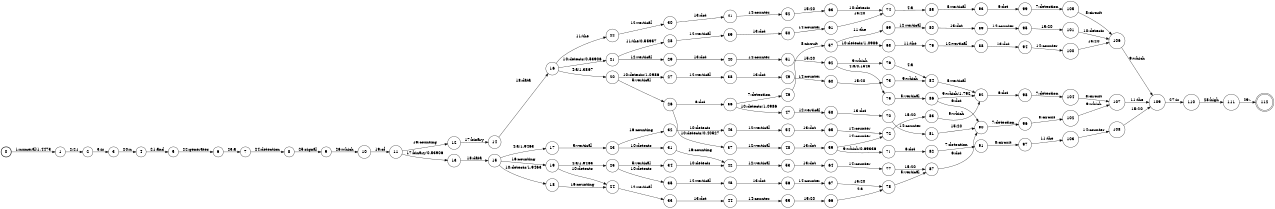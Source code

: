 digraph FST {
rankdir = LR;
size = "8.5,11";
label = "";
center = 1;
orientation = Portrait;
ranksep = "0.4";
nodesep = "0.25";
0 [label = "0", shape = circle, style = bold, fontsize = 14]
	0 -> 1 [label = "1:numeral/1.4473", fontsize = 14];
1 [label = "1", shape = circle, style = solid, fontsize = 14]
	1 -> 2 [label = "2:21", fontsize = 14];
2 [label = "2", shape = circle, style = solid, fontsize = 14]
	2 -> 3 [label = "3:is", fontsize = 14];
3 [label = "3", shape = circle, style = solid, fontsize = 14]
	3 -> 4 [label = "20:n", fontsize = 14];
4 [label = "4", shape = circle, style = solid, fontsize = 14]
	4 -> 5 [label = "21:and", fontsize = 14];
5 [label = "5", shape = circle, style = solid, fontsize = 14]
	5 -> 6 [label = "22:generates", fontsize = 14];
6 [label = "6", shape = circle, style = solid, fontsize = 14]
	6 -> 7 [label = "23:a", fontsize = 14];
7 [label = "7", shape = circle, style = solid, fontsize = 14]
	7 -> 8 [label = "24:detection", fontsize = 14];
8 [label = "8", shape = circle, style = solid, fontsize = 14]
	8 -> 9 [label = "25:signal", fontsize = 14];
9 [label = "9", shape = circle, style = solid, fontsize = 14]
	9 -> 10 [label = "26:which", fontsize = 14];
10 [label = "10", shape = circle, style = solid, fontsize = 14]
	10 -> 11 [label = "19:of", fontsize = 14];
11 [label = "11", shape = circle, style = solid, fontsize = 14]
	11 -> 12 [label = "16:counting", fontsize = 14];
	11 -> 13 [label = "17:binary/0.53906", fontsize = 14];
12 [label = "12", shape = circle, style = solid, fontsize = 14]
	12 -> 14 [label = "17:binary", fontsize = 14];
13 [label = "13", shape = circle, style = solid, fontsize = 14]
	13 -> 15 [label = "18:data", fontsize = 14];
14 [label = "14", shape = circle, style = solid, fontsize = 14]
	14 -> 16 [label = "18:data", fontsize = 14];
15 [label = "15", shape = circle, style = solid, fontsize = 14]
	15 -> 18 [label = "10:detects/1.9463", fontsize = 14];
	15 -> 19 [label = "16:counting", fontsize = 14];
	15 -> 17 [label = "4:a/1.9463", fontsize = 14];
16 [label = "16", shape = circle, style = solid, fontsize = 14]
	16 -> 21 [label = "10:detects/0.53906", fontsize = 14];
	16 -> 22 [label = "11:the", fontsize = 14];
	16 -> 20 [label = "4:a/1.3867", fontsize = 14];
17 [label = "17", shape = circle, style = solid, fontsize = 14]
	17 -> 23 [label = "5:vertical", fontsize = 14];
18 [label = "18", shape = circle, style = solid, fontsize = 14]
	18 -> 24 [label = "16:counting", fontsize = 14];
19 [label = "19", shape = circle, style = solid, fontsize = 14]
	19 -> 24 [label = "10:detects", fontsize = 14];
	19 -> 25 [label = "4:a/1.9463", fontsize = 14];
20 [label = "20", shape = circle, style = solid, fontsize = 14]
	20 -> 27 [label = "10:detects/1.0986", fontsize = 14];
	20 -> 26 [label = "5:vertical", fontsize = 14];
21 [label = "21", shape = circle, style = solid, fontsize = 14]
	21 -> 28 [label = "11:the/0.55957", fontsize = 14];
	21 -> 29 [label = "12:vertical", fontsize = 14];
22 [label = "22", shape = circle, style = solid, fontsize = 14]
	22 -> 30 [label = "12:vertical", fontsize = 14];
23 [label = "23", shape = circle, style = solid, fontsize = 14]
	23 -> 31 [label = "10:detects", fontsize = 14];
	23 -> 32 [label = "16:counting", fontsize = 14];
24 [label = "24", shape = circle, style = solid, fontsize = 14]
	24 -> 33 [label = "12:vertical", fontsize = 14];
25 [label = "25", shape = circle, style = solid, fontsize = 14]
	25 -> 35 [label = "10:detects", fontsize = 14];
	25 -> 34 [label = "5:vertical", fontsize = 14];
26 [label = "26", shape = circle, style = solid, fontsize = 14]
	26 -> 37 [label = "10:detects/0.40527", fontsize = 14];
	26 -> 36 [label = "6:dot", fontsize = 14];
27 [label = "27", shape = circle, style = solid, fontsize = 14]
	27 -> 38 [label = "12:vertical", fontsize = 14];
28 [label = "28", shape = circle, style = solid, fontsize = 14]
	28 -> 39 [label = "12:vertical", fontsize = 14];
29 [label = "29", shape = circle, style = solid, fontsize = 14]
	29 -> 40 [label = "13:dot", fontsize = 14];
30 [label = "30", shape = circle, style = solid, fontsize = 14]
	30 -> 41 [label = "13:dot", fontsize = 14];
31 [label = "31", shape = circle, style = solid, fontsize = 14]
	31 -> 42 [label = "16:counting", fontsize = 14];
32 [label = "32", shape = circle, style = solid, fontsize = 14]
	32 -> 43 [label = "10:detects", fontsize = 14];
33 [label = "33", shape = circle, style = solid, fontsize = 14]
	33 -> 44 [label = "13:dot", fontsize = 14];
34 [label = "34", shape = circle, style = solid, fontsize = 14]
	34 -> 42 [label = "10:detects", fontsize = 14];
35 [label = "35", shape = circle, style = solid, fontsize = 14]
	35 -> 45 [label = "12:vertical", fontsize = 14];
36 [label = "36", shape = circle, style = solid, fontsize = 14]
	36 -> 47 [label = "10:detects/1.0986", fontsize = 14];
	36 -> 46 [label = "7:detection", fontsize = 14];
37 [label = "37", shape = circle, style = solid, fontsize = 14]
	37 -> 48 [label = "12:vertical", fontsize = 14];
38 [label = "38", shape = circle, style = solid, fontsize = 14]
	38 -> 49 [label = "13:dot", fontsize = 14];
39 [label = "39", shape = circle, style = solid, fontsize = 14]
	39 -> 50 [label = "13:dot", fontsize = 14];
40 [label = "40", shape = circle, style = solid, fontsize = 14]
	40 -> 51 [label = "14:counter", fontsize = 14];
41 [label = "41", shape = circle, style = solid, fontsize = 14]
	41 -> 52 [label = "14:counter", fontsize = 14];
42 [label = "42", shape = circle, style = solid, fontsize = 14]
	42 -> 53 [label = "12:vertical", fontsize = 14];
43 [label = "43", shape = circle, style = solid, fontsize = 14]
	43 -> 54 [label = "12:vertical", fontsize = 14];
44 [label = "44", shape = circle, style = solid, fontsize = 14]
	44 -> 55 [label = "14:counter", fontsize = 14];
45 [label = "45", shape = circle, style = solid, fontsize = 14]
	45 -> 56 [label = "13:dot", fontsize = 14];
46 [label = "46", shape = circle, style = solid, fontsize = 14]
	46 -> 57 [label = "8:circuit", fontsize = 14];
47 [label = "47", shape = circle, style = solid, fontsize = 14]
	47 -> 58 [label = "12:vertical", fontsize = 14];
48 [label = "48", shape = circle, style = solid, fontsize = 14]
	48 -> 59 [label = "13:dot", fontsize = 14];
49 [label = "49", shape = circle, style = solid, fontsize = 14]
	49 -> 60 [label = "14:counter", fontsize = 14];
50 [label = "50", shape = circle, style = solid, fontsize = 14]
	50 -> 61 [label = "14:counter", fontsize = 14];
51 [label = "51", shape = circle, style = solid, fontsize = 14]
	51 -> 62 [label = "15:20", fontsize = 14];
52 [label = "52", shape = circle, style = solid, fontsize = 14]
	52 -> 63 [label = "15:20", fontsize = 14];
53 [label = "53", shape = circle, style = solid, fontsize = 14]
	53 -> 64 [label = "13:dot", fontsize = 14];
54 [label = "54", shape = circle, style = solid, fontsize = 14]
	54 -> 65 [label = "13:dot", fontsize = 14];
55 [label = "55", shape = circle, style = solid, fontsize = 14]
	55 -> 66 [label = "15:20", fontsize = 14];
56 [label = "56", shape = circle, style = solid, fontsize = 14]
	56 -> 67 [label = "14:counter", fontsize = 14];
57 [label = "57", shape = circle, style = solid, fontsize = 14]
	57 -> 68 [label = "10:detects/1.0986", fontsize = 14];
	57 -> 69 [label = "11:the", fontsize = 14];
58 [label = "58", shape = circle, style = solid, fontsize = 14]
	58 -> 70 [label = "13:dot", fontsize = 14];
59 [label = "59", shape = circle, style = solid, fontsize = 14]
	59 -> 72 [label = "14:counter", fontsize = 14];
	59 -> 71 [label = "9:which/0.69336", fontsize = 14];
60 [label = "60", shape = circle, style = solid, fontsize = 14]
	60 -> 73 [label = "15:20", fontsize = 14];
61 [label = "61", shape = circle, style = solid, fontsize = 14]
	61 -> 74 [label = "15:20", fontsize = 14];
62 [label = "62", shape = circle, style = solid, fontsize = 14]
	62 -> 75 [label = "4:a/0.1543", fontsize = 14];
	62 -> 76 [label = "9:which", fontsize = 14];
63 [label = "63", shape = circle, style = solid, fontsize = 14]
	63 -> 74 [label = "10:detects", fontsize = 14];
64 [label = "64", shape = circle, style = solid, fontsize = 14]
	64 -> 77 [label = "14:counter", fontsize = 14];
65 [label = "65", shape = circle, style = solid, fontsize = 14]
	65 -> 72 [label = "14:counter", fontsize = 14];
66 [label = "66", shape = circle, style = solid, fontsize = 14]
	66 -> 78 [label = "4:a", fontsize = 14];
67 [label = "67", shape = circle, style = solid, fontsize = 14]
	67 -> 78 [label = "15:20", fontsize = 14];
68 [label = "68", shape = circle, style = solid, fontsize = 14]
	68 -> 79 [label = "11:the", fontsize = 14];
69 [label = "69", shape = circle, style = solid, fontsize = 14]
	69 -> 80 [label = "12:vertical", fontsize = 14];
70 [label = "70", shape = circle, style = solid, fontsize = 14]
	70 -> 81 [label = "14:counter", fontsize = 14];
71 [label = "71", shape = circle, style = solid, fontsize = 14]
	71 -> 82 [label = "6:dot", fontsize = 14];
72 [label = "72", shape = circle, style = solid, fontsize = 14]
	72 -> 83 [label = "15:20", fontsize = 14];
73 [label = "73", shape = circle, style = solid, fontsize = 14]
	73 -> 84 [label = "9:which", fontsize = 14];
74 [label = "74", shape = circle, style = solid, fontsize = 14]
	74 -> 85 [label = "4:a", fontsize = 14];
75 [label = "75", shape = circle, style = solid, fontsize = 14]
	75 -> 86 [label = "5:vertical", fontsize = 14];
76 [label = "76", shape = circle, style = solid, fontsize = 14]
	76 -> 84 [label = "4:a", fontsize = 14];
77 [label = "77", shape = circle, style = solid, fontsize = 14]
	77 -> 87 [label = "15:20", fontsize = 14];
78 [label = "78", shape = circle, style = solid, fontsize = 14]
	78 -> 87 [label = "5:vertical", fontsize = 14];
79 [label = "79", shape = circle, style = solid, fontsize = 14]
	79 -> 88 [label = "12:vertical", fontsize = 14];
80 [label = "80", shape = circle, style = solid, fontsize = 14]
	80 -> 89 [label = "13:dot", fontsize = 14];
81 [label = "81", shape = circle, style = solid, fontsize = 14]
	81 -> 90 [label = "15:20", fontsize = 14];
82 [label = "82", shape = circle, style = solid, fontsize = 14]
	82 -> 91 [label = "7:detection", fontsize = 14];
83 [label = "83", shape = circle, style = solid, fontsize = 14]
	83 -> 92 [label = "9:which", fontsize = 14];
84 [label = "84", shape = circle, style = solid, fontsize = 14]
	84 -> 92 [label = "5:vertical", fontsize = 14];
85 [label = "85", shape = circle, style = solid, fontsize = 14]
	85 -> 93 [label = "5:vertical", fontsize = 14];
86 [label = "86", shape = circle, style = solid, fontsize = 14]
	86 -> 90 [label = "6:dot", fontsize = 14];
	86 -> 92 [label = "9:which/1.792", fontsize = 14];
87 [label = "87", shape = circle, style = solid, fontsize = 14]
	87 -> 90 [label = "6:dot", fontsize = 14];
88 [label = "88", shape = circle, style = solid, fontsize = 14]
	88 -> 94 [label = "13:dot", fontsize = 14];
89 [label = "89", shape = circle, style = solid, fontsize = 14]
	89 -> 95 [label = "14:counter", fontsize = 14];
90 [label = "90", shape = circle, style = solid, fontsize = 14]
	90 -> 96 [label = "7:detection", fontsize = 14];
91 [label = "91", shape = circle, style = solid, fontsize = 14]
	91 -> 97 [label = "8:circuit", fontsize = 14];
92 [label = "92", shape = circle, style = solid, fontsize = 14]
	92 -> 98 [label = "6:dot", fontsize = 14];
93 [label = "93", shape = circle, style = solid, fontsize = 14]
	93 -> 99 [label = "6:dot", fontsize = 14];
94 [label = "94", shape = circle, style = solid, fontsize = 14]
	94 -> 100 [label = "14:counter", fontsize = 14];
95 [label = "95", shape = circle, style = solid, fontsize = 14]
	95 -> 101 [label = "15:20", fontsize = 14];
96 [label = "96", shape = circle, style = solid, fontsize = 14]
	96 -> 102 [label = "8:circuit", fontsize = 14];
97 [label = "97", shape = circle, style = solid, fontsize = 14]
	97 -> 103 [label = "11:the", fontsize = 14];
98 [label = "98", shape = circle, style = solid, fontsize = 14]
	98 -> 104 [label = "7:detection", fontsize = 14];
99 [label = "99", shape = circle, style = solid, fontsize = 14]
	99 -> 105 [label = "7:detection", fontsize = 14];
100 [label = "100", shape = circle, style = solid, fontsize = 14]
	100 -> 106 [label = "15:20", fontsize = 14];
101 [label = "101", shape = circle, style = solid, fontsize = 14]
	101 -> 106 [label = "10:detects", fontsize = 14];
102 [label = "102", shape = circle, style = solid, fontsize = 14]
	102 -> 107 [label = "9:which", fontsize = 14];
103 [label = "103", shape = circle, style = solid, fontsize = 14]
	103 -> 108 [label = "14:counter", fontsize = 14];
104 [label = "104", shape = circle, style = solid, fontsize = 14]
	104 -> 107 [label = "8:circuit", fontsize = 14];
105 [label = "105", shape = circle, style = solid, fontsize = 14]
	105 -> 106 [label = "8:circuit", fontsize = 14];
106 [label = "106", shape = circle, style = solid, fontsize = 14]
	106 -> 109 [label = "9:which", fontsize = 14];
107 [label = "107", shape = circle, style = solid, fontsize = 14]
	107 -> 109 [label = "11:the", fontsize = 14];
108 [label = "108", shape = circle, style = solid, fontsize = 14]
	108 -> 109 [label = "15:20", fontsize = 14];
109 [label = "109", shape = circle, style = solid, fontsize = 14]
	109 -> 110 [label = "27:is", fontsize = 14];
110 [label = "110", shape = circle, style = solid, fontsize = 14]
	110 -> 111 [label = "28:high", fontsize = 14];
111 [label = "111", shape = circle, style = solid, fontsize = 14]
	111 -> 112 [label = "29:.", fontsize = 14];
112 [label = "112", shape = doublecircle, style = solid, fontsize = 14]
}
